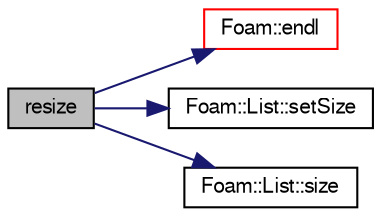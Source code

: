 digraph "resize"
{
  bgcolor="transparent";
  edge [fontname="FreeSans",fontsize="10",labelfontname="FreeSans",labelfontsize="10"];
  node [fontname="FreeSans",fontsize="10",shape=record];
  rankdir="LR";
  Node1567 [label="resize",height=0.2,width=0.4,color="black", fillcolor="grey75", style="filled", fontcolor="black"];
  Node1567 -> Node1568 [color="midnightblue",fontsize="10",style="solid",fontname="FreeSans"];
  Node1568 [label="Foam::endl",height=0.2,width=0.4,color="red",URL="$a21124.html#a2db8fe02a0d3909e9351bb4275b23ce4",tooltip="Add newline and flush stream. "];
  Node1567 -> Node1570 [color="midnightblue",fontsize="10",style="solid",fontname="FreeSans"];
  Node1570 [label="Foam::List::setSize",height=0.2,width=0.4,color="black",URL="$a25694.html#aedb985ffeaf1bdbfeccc2a8730405703",tooltip="Reset size of List. "];
  Node1567 -> Node1571 [color="midnightblue",fontsize="10",style="solid",fontname="FreeSans"];
  Node1571 [label="Foam::List::size",height=0.2,width=0.4,color="black",URL="$a25694.html#a8a5f6fa29bd4b500caf186f60245b384",tooltip="Override size to be inconsistent with allocated storage. "];
}
